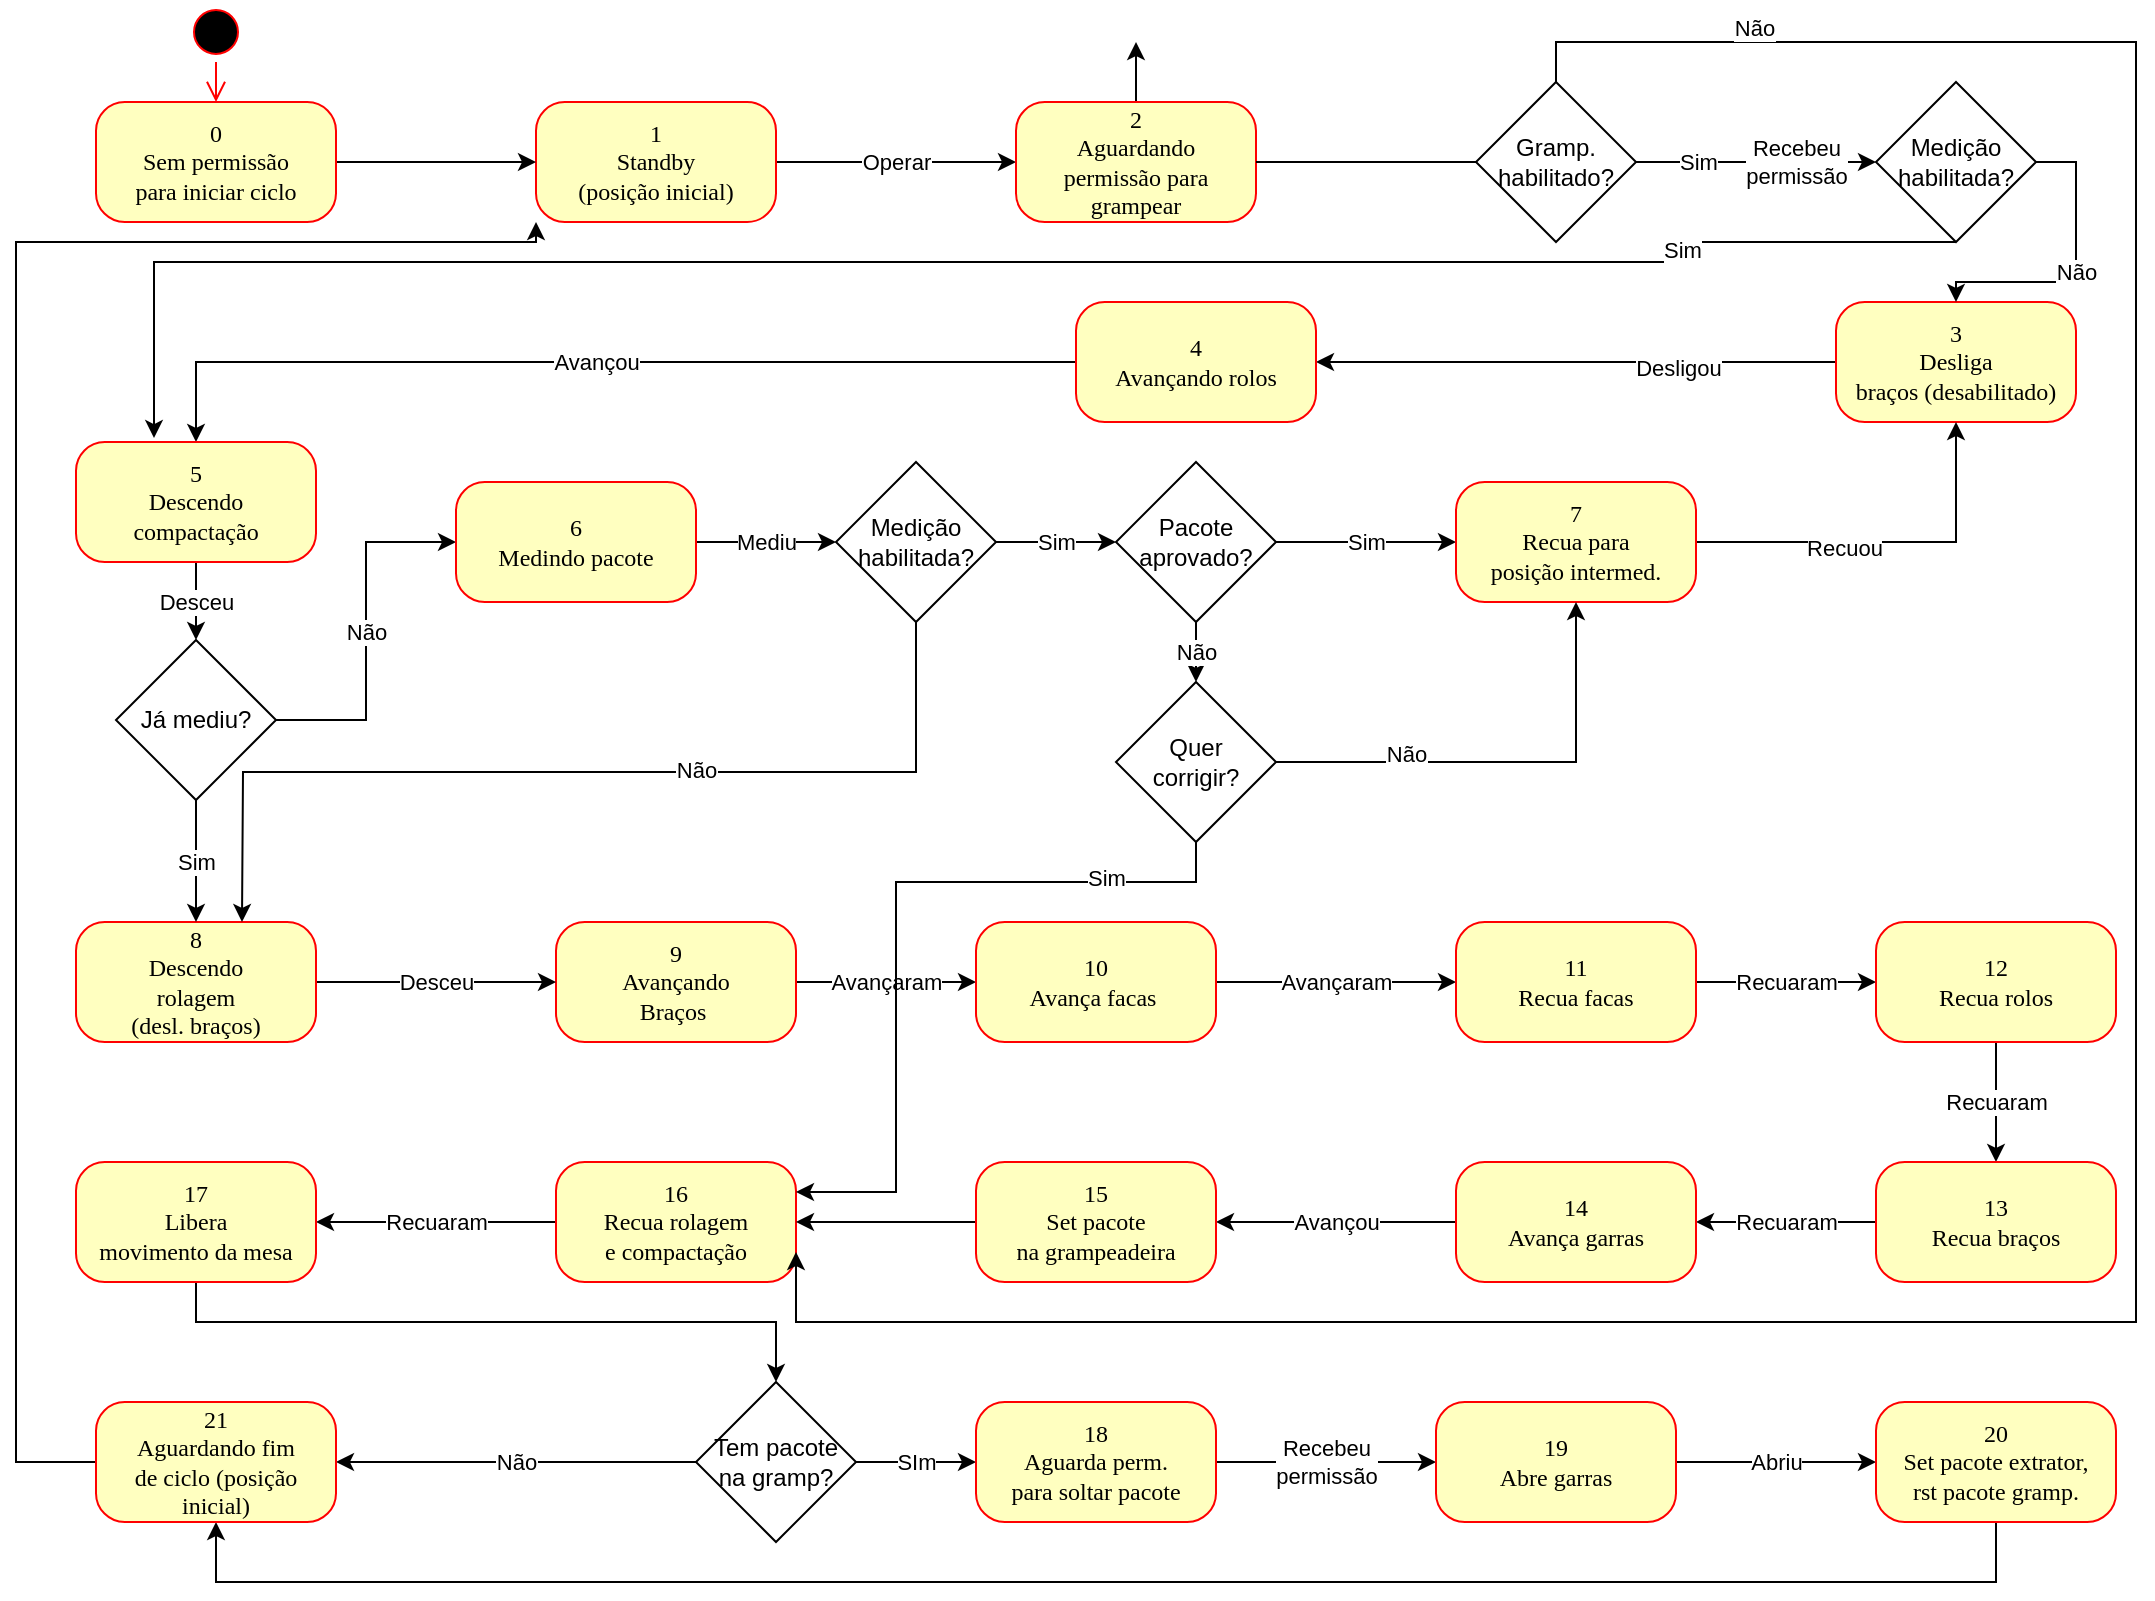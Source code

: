 <mxfile version="20.8.23" type="github"><diagram name="Page-1" id="58cdce13-f638-feb5-8d6f-7d28b1aa9fa0"><mxGraphModel dx="2725" dy="1287" grid="1" gridSize="10" guides="1" tooltips="1" connect="1" arrows="1" fold="1" page="1" pageScale="1" pageWidth="1100" pageHeight="850" background="none" math="0" shadow="0"><root><mxCell id="0"/><mxCell id="1" parent="0"/><mxCell id="8UM9E1ak19_xonm2Z-On-1" value="" style="ellipse;html=1;shape=startState;fillColor=#000000;strokeColor=#ff0000;rounded=1;shadow=0;comic=0;labelBackgroundColor=none;fontFamily=Verdana;fontSize=12;fontColor=#000000;align=center;direction=south;" parent="1" vertex="1"><mxGeometry x="115" y="10" width="30" height="30" as="geometry"/></mxCell><mxCell id="8UM9E1ak19_xonm2Z-On-2" value="Operar" style="edgeStyle=orthogonalEdgeStyle;rounded=0;orthogonalLoop=1;jettySize=auto;html=1;entryX=0;entryY=0.5;entryDx=0;entryDy=0;startArrow=none;" parent="1" source="8UM9E1ak19_xonm2Z-On-33" target="8UM9E1ak19_xonm2Z-On-6" edge="1"><mxGeometry relative="1" as="geometry"><mxPoint x="300" y="91" as="sourcePoint"/><mxPoint x="440" y="91" as="targetPoint"/></mxGeometry></mxCell><mxCell id="8UM9E1ak19_xonm2Z-On-3" style="edgeStyle=orthogonalEdgeStyle;html=1;labelBackgroundColor=none;endArrow=open;endSize=8;strokeColor=#ff0000;fontFamily=Verdana;fontSize=12;align=left;entryX=0.5;entryY=0;entryDx=0;entryDy=0;" parent="1" source="8UM9E1ak19_xonm2Z-On-1" target="8UM9E1ak19_xonm2Z-On-35" edge="1"><mxGeometry relative="1" as="geometry"/></mxCell><mxCell id="8UM9E1ak19_xonm2Z-On-4" value="" style="edgeStyle=orthogonalEdgeStyle;rounded=0;orthogonalLoop=1;jettySize=auto;html=1;startArrow=none;" parent="1" source="GjEV11019qrzK-snYKjA-6" target="8UM9E1ak19_xonm2Z-On-40" edge="1"><mxGeometry relative="1" as="geometry"/></mxCell><mxCell id="GjEV11019qrzK-snYKjA-9" value="Sim" style="edgeLabel;html=1;align=center;verticalAlign=middle;resizable=0;points=[];" parent="8UM9E1ak19_xonm2Z-On-4" vertex="1" connectable="0"><mxGeometry x="-0.161" y="5" relative="1" as="geometry"><mxPoint x="-20" y="5" as="offset"/></mxGeometry></mxCell><mxCell id="GjEV11019qrzK-snYKjA-2" value="" style="edgeStyle=orthogonalEdgeStyle;rounded=0;orthogonalLoop=1;jettySize=auto;html=1;" parent="1" source="8UM9E1ak19_xonm2Z-On-6" edge="1"><mxGeometry relative="1" as="geometry"><mxPoint x="590" y="30" as="targetPoint"/></mxGeometry></mxCell><mxCell id="8UM9E1ak19_xonm2Z-On-6" value="2&lt;br&gt;Aguardando&lt;br&gt;permissão para&lt;br&gt;grampear" style="rounded=1;whiteSpace=wrap;html=1;arcSize=24;fillColor=#ffffc0;strokeColor=#ff0000;shadow=0;comic=0;labelBackgroundColor=none;fontFamily=Verdana;fontSize=12;fontColor=#000000;align=center;" parent="1" vertex="1"><mxGeometry x="530" y="60" width="120" height="60" as="geometry"/></mxCell><mxCell id="8UM9E1ak19_xonm2Z-On-11" value="Avançaram" style="edgeStyle=orthogonalEdgeStyle;rounded=0;orthogonalLoop=1;jettySize=auto;html=1;" parent="1" source="8UM9E1ak19_xonm2Z-On-12" target="8UM9E1ak19_xonm2Z-On-28" edge="1"><mxGeometry relative="1" as="geometry"/></mxCell><mxCell id="8UM9E1ak19_xonm2Z-On-12" value="9&lt;br&gt;Avançando&lt;br&gt;Braços&amp;nbsp;" style="rounded=1;whiteSpace=wrap;html=1;arcSize=24;fillColor=#ffffc0;strokeColor=#ff0000;shadow=0;comic=0;labelBackgroundColor=none;fontFamily=Verdana;fontSize=12;fontColor=#000000;align=center;" parent="1" vertex="1"><mxGeometry x="300" y="470" width="120" height="60" as="geometry"/></mxCell><mxCell id="8UM9E1ak19_xonm2Z-On-15" value="Avançou" style="edgeStyle=orthogonalEdgeStyle;rounded=0;orthogonalLoop=1;jettySize=auto;html=1;startArrow=none;" parent="1" source="8UM9E1ak19_xonm2Z-On-41" target="8UM9E1ak19_xonm2Z-On-26" edge="1"><mxGeometry relative="1" as="geometry"/></mxCell><mxCell id="8UM9E1ak19_xonm2Z-On-16" value="" style="edgeStyle=orthogonalEdgeStyle;rounded=0;orthogonalLoop=1;jettySize=auto;html=1;" parent="1" source="8UM9E1ak19_xonm2Z-On-17" target="8UM9E1ak19_xonm2Z-On-41" edge="1"><mxGeometry relative="1" as="geometry"/></mxCell><mxCell id="8UM9E1ak19_xonm2Z-On-97" value="Desligou" style="edgeLabel;html=1;align=center;verticalAlign=middle;resizable=0;points=[];" parent="8UM9E1ak19_xonm2Z-On-16" vertex="1" connectable="0"><mxGeometry x="-0.393" y="3" relative="1" as="geometry"><mxPoint as="offset"/></mxGeometry></mxCell><mxCell id="8UM9E1ak19_xonm2Z-On-17" value="3&lt;br&gt;Desliga&lt;br&gt;braços (desabilitado)" style="rounded=1;whiteSpace=wrap;html=1;arcSize=24;fillColor=#ffffc0;strokeColor=#ff0000;shadow=0;comic=0;labelBackgroundColor=none;fontFamily=Verdana;fontSize=12;fontColor=#000000;align=center;" parent="1" vertex="1"><mxGeometry x="940" y="160" width="120" height="60" as="geometry"/></mxCell><mxCell id="8UM9E1ak19_xonm2Z-On-18" value="Desceu" style="edgeStyle=orthogonalEdgeStyle;rounded=0;orthogonalLoop=1;jettySize=auto;html=1;" parent="1" source="8UM9E1ak19_xonm2Z-On-19" target="8UM9E1ak19_xonm2Z-On-12" edge="1"><mxGeometry relative="1" as="geometry"/></mxCell><mxCell id="8UM9E1ak19_xonm2Z-On-19" value="8&lt;br&gt;Descendo&lt;br&gt;rolagem&lt;br&gt;(desl. braços)" style="rounded=1;whiteSpace=wrap;html=1;arcSize=24;fillColor=#ffffc0;strokeColor=#ff0000;shadow=0;comic=0;labelBackgroundColor=none;fontFamily=Verdana;fontSize=12;fontColor=#000000;align=center;" parent="1" vertex="1"><mxGeometry x="60" y="470" width="120" height="60" as="geometry"/></mxCell><mxCell id="8UM9E1ak19_xonm2Z-On-25" value="Sim" style="edgeStyle=orthogonalEdgeStyle;rounded=0;orthogonalLoop=1;jettySize=auto;html=1;startArrow=none;" parent="1" source="8UM9E1ak19_xonm2Z-On-84" target="8UM9E1ak19_xonm2Z-On-19" edge="1"><mxGeometry relative="1" as="geometry"/></mxCell><mxCell id="8UM9E1ak19_xonm2Z-On-69" value="Não" style="edgeStyle=orthogonalEdgeStyle;rounded=0;orthogonalLoop=1;jettySize=auto;html=1;exitX=1;exitY=0.5;exitDx=0;exitDy=0;entryX=0;entryY=0.5;entryDx=0;entryDy=0;" parent="1" source="8UM9E1ak19_xonm2Z-On-84" target="8UM9E1ak19_xonm2Z-On-70" edge="1"><mxGeometry relative="1" as="geometry"><mxPoint x="250" y="369" as="targetPoint"/></mxGeometry></mxCell><mxCell id="8UM9E1ak19_xonm2Z-On-86" value="Desceu" style="edgeStyle=orthogonalEdgeStyle;rounded=0;orthogonalLoop=1;jettySize=auto;html=1;" parent="1" source="8UM9E1ak19_xonm2Z-On-26" target="8UM9E1ak19_xonm2Z-On-84" edge="1"><mxGeometry relative="1" as="geometry"/></mxCell><mxCell id="8UM9E1ak19_xonm2Z-On-26" value="5&lt;br&gt;Descendo&lt;br&gt;compactação" style="rounded=1;whiteSpace=wrap;html=1;arcSize=24;fillColor=#ffffc0;strokeColor=#ff0000;shadow=0;comic=0;labelBackgroundColor=none;fontFamily=Verdana;fontSize=12;fontColor=#000000;align=center;" parent="1" vertex="1"><mxGeometry x="60" y="230" width="120" height="60" as="geometry"/></mxCell><mxCell id="8UM9E1ak19_xonm2Z-On-27" value="Avançaram" style="edgeStyle=orthogonalEdgeStyle;rounded=0;orthogonalLoop=1;jettySize=auto;html=1;entryX=0;entryY=0.5;entryDx=0;entryDy=0;" parent="1" source="8UM9E1ak19_xonm2Z-On-28" target="8UM9E1ak19_xonm2Z-On-30" edge="1"><mxGeometry relative="1" as="geometry"><mxPoint x="730" y="500" as="targetPoint"/></mxGeometry></mxCell><mxCell id="8UM9E1ak19_xonm2Z-On-28" value="10&lt;br&gt;Avança facas&amp;nbsp;" style="rounded=1;whiteSpace=wrap;html=1;arcSize=24;fillColor=#ffffc0;strokeColor=#ff0000;shadow=0;comic=0;labelBackgroundColor=none;fontFamily=Verdana;fontSize=12;fontColor=#000000;align=center;" parent="1" vertex="1"><mxGeometry x="510" y="470" width="120" height="60" as="geometry"/></mxCell><mxCell id="8UM9E1ak19_xonm2Z-On-29" value="Recuaram" style="edgeStyle=orthogonalEdgeStyle;rounded=0;orthogonalLoop=1;jettySize=auto;html=1;" parent="1" source="8UM9E1ak19_xonm2Z-On-30" target="8UM9E1ak19_xonm2Z-On-32" edge="1"><mxGeometry relative="1" as="geometry"/></mxCell><mxCell id="8UM9E1ak19_xonm2Z-On-30" value="11&lt;br&gt;Recua facas" style="rounded=1;whiteSpace=wrap;html=1;arcSize=24;fillColor=#ffffc0;strokeColor=#ff0000;shadow=0;comic=0;labelBackgroundColor=none;fontFamily=Verdana;fontSize=12;fontColor=#000000;align=center;" parent="1" vertex="1"><mxGeometry x="750" y="470" width="120" height="60" as="geometry"/></mxCell><mxCell id="8UM9E1ak19_xonm2Z-On-31" value="Recuaram" style="edgeStyle=orthogonalEdgeStyle;rounded=0;orthogonalLoop=1;jettySize=auto;html=1;" parent="1" source="8UM9E1ak19_xonm2Z-On-32" target="8UM9E1ak19_xonm2Z-On-43" edge="1"><mxGeometry relative="1" as="geometry"/></mxCell><mxCell id="8UM9E1ak19_xonm2Z-On-32" value="12&lt;br&gt;Recua rolos" style="rounded=1;whiteSpace=wrap;html=1;arcSize=24;fillColor=#ffffc0;strokeColor=#ff0000;shadow=0;comic=0;labelBackgroundColor=none;fontFamily=Verdana;fontSize=12;fontColor=#000000;align=center;" parent="1" vertex="1"><mxGeometry x="960" y="470" width="120" height="60" as="geometry"/></mxCell><mxCell id="8UM9E1ak19_xonm2Z-On-33" value="1&lt;br&gt;Standby&lt;br&gt;(posição inicial)" style="rounded=1;whiteSpace=wrap;html=1;arcSize=24;fillColor=#ffffc0;strokeColor=#ff0000;shadow=0;comic=0;labelBackgroundColor=none;fontFamily=Verdana;fontSize=12;fontColor=#000000;align=center;" parent="1" vertex="1"><mxGeometry x="290" y="60" width="120" height="60" as="geometry"/></mxCell><mxCell id="8UM9E1ak19_xonm2Z-On-34" value="" style="edgeStyle=orthogonalEdgeStyle;rounded=0;orthogonalLoop=1;jettySize=auto;html=1;" parent="1" source="8UM9E1ak19_xonm2Z-On-35" target="8UM9E1ak19_xonm2Z-On-33" edge="1"><mxGeometry relative="1" as="geometry"/></mxCell><mxCell id="8UM9E1ak19_xonm2Z-On-35" value="0&lt;br&gt;Sem permissão&lt;br&gt;para iniciar ciclo" style="rounded=1;whiteSpace=wrap;html=1;arcSize=24;fillColor=#ffffc0;strokeColor=#ff0000;shadow=0;comic=0;labelBackgroundColor=none;fontFamily=Verdana;fontSize=12;fontColor=#000000;align=center;" parent="1" vertex="1"><mxGeometry x="70" y="60" width="120" height="60" as="geometry"/></mxCell><mxCell id="8UM9E1ak19_xonm2Z-On-39" value="Não" style="edgeStyle=orthogonalEdgeStyle;rounded=0;orthogonalLoop=1;jettySize=auto;html=1;exitX=1;exitY=0.5;exitDx=0;exitDy=0;entryX=0.5;entryY=0;entryDx=0;entryDy=0;" parent="1" source="8UM9E1ak19_xonm2Z-On-40" target="8UM9E1ak19_xonm2Z-On-17" edge="1"><mxGeometry relative="1" as="geometry"/></mxCell><mxCell id="8UM9E1ak19_xonm2Z-On-80" style="edgeStyle=orthogonalEdgeStyle;rounded=0;orthogonalLoop=1;jettySize=auto;html=1;exitX=0.5;exitY=1;exitDx=0;exitDy=0;entryX=0.325;entryY=-0.033;entryDx=0;entryDy=0;entryPerimeter=0;" parent="1" source="8UM9E1ak19_xonm2Z-On-40" target="8UM9E1ak19_xonm2Z-On-26" edge="1"><mxGeometry relative="1" as="geometry"><Array as="points"><mxPoint x="860" y="140"/><mxPoint x="99" y="140"/></Array></mxGeometry></mxCell><mxCell id="8UM9E1ak19_xonm2Z-On-81" value="Sim" style="edgeLabel;html=1;align=center;verticalAlign=middle;resizable=0;points=[];" parent="8UM9E1ak19_xonm2Z-On-80" vertex="1" connectable="0"><mxGeometry x="-0.713" y="3" relative="1" as="geometry"><mxPoint as="offset"/></mxGeometry></mxCell><mxCell id="8UM9E1ak19_xonm2Z-On-40" value="Medição&lt;br&gt;habilitada?" style="rhombus;whiteSpace=wrap;html=1;" parent="1" vertex="1"><mxGeometry x="960" y="50" width="80" height="80" as="geometry"/></mxCell><mxCell id="8UM9E1ak19_xonm2Z-On-41" value="4&lt;br&gt;Avançando rolos" style="rounded=1;whiteSpace=wrap;html=1;arcSize=24;fillColor=#ffffc0;strokeColor=#ff0000;shadow=0;comic=0;labelBackgroundColor=none;fontFamily=Verdana;fontSize=12;fontColor=#000000;align=center;" parent="1" vertex="1"><mxGeometry x="560" y="160" width="120" height="60" as="geometry"/></mxCell><mxCell id="8UM9E1ak19_xonm2Z-On-42" value="Recuaram" style="edgeStyle=orthogonalEdgeStyle;rounded=0;orthogonalLoop=1;jettySize=auto;html=1;entryX=1;entryY=0.5;entryDx=0;entryDy=0;" parent="1" source="8UM9E1ak19_xonm2Z-On-43" target="8UM9E1ak19_xonm2Z-On-45" edge="1"><mxGeometry relative="1" as="geometry"/></mxCell><mxCell id="8UM9E1ak19_xonm2Z-On-43" value="13&lt;br&gt;Recua braços" style="rounded=1;whiteSpace=wrap;html=1;arcSize=24;fillColor=#ffffc0;strokeColor=#ff0000;shadow=0;comic=0;labelBackgroundColor=none;fontFamily=Verdana;fontSize=12;fontColor=#000000;align=center;" parent="1" vertex="1"><mxGeometry x="960" y="590" width="120" height="60" as="geometry"/></mxCell><mxCell id="8UM9E1ak19_xonm2Z-On-44" value="Avançou" style="edgeStyle=orthogonalEdgeStyle;rounded=0;orthogonalLoop=1;jettySize=auto;html=1;" parent="1" source="8UM9E1ak19_xonm2Z-On-45" target="8UM9E1ak19_xonm2Z-On-61" edge="1"><mxGeometry relative="1" as="geometry"/></mxCell><mxCell id="8UM9E1ak19_xonm2Z-On-45" value="14&lt;br&gt;Avança garras" style="rounded=1;whiteSpace=wrap;html=1;arcSize=24;fillColor=#ffffc0;strokeColor=#ff0000;shadow=0;comic=0;labelBackgroundColor=none;fontFamily=Verdana;fontSize=12;fontColor=#000000;align=center;" parent="1" vertex="1"><mxGeometry x="750" y="590" width="120" height="60" as="geometry"/></mxCell><mxCell id="8UM9E1ak19_xonm2Z-On-46" value="Recuaram" style="edgeStyle=orthogonalEdgeStyle;rounded=0;orthogonalLoop=1;jettySize=auto;html=1;" parent="1" source="8UM9E1ak19_xonm2Z-On-47" target="8UM9E1ak19_xonm2Z-On-49" edge="1"><mxGeometry relative="1" as="geometry"/></mxCell><mxCell id="8UM9E1ak19_xonm2Z-On-47" value="16&lt;br&gt;Recua rolagem&lt;br&gt;e compactação" style="rounded=1;whiteSpace=wrap;html=1;arcSize=24;fillColor=#ffffc0;strokeColor=#ff0000;shadow=0;comic=0;labelBackgroundColor=none;fontFamily=Verdana;fontSize=12;fontColor=#000000;align=center;" parent="1" vertex="1"><mxGeometry x="300" y="590" width="120" height="60" as="geometry"/></mxCell><mxCell id="8UM9E1ak19_xonm2Z-On-48" value="" style="edgeStyle=orthogonalEdgeStyle;rounded=0;orthogonalLoop=1;jettySize=auto;html=1;" parent="1" source="8UM9E1ak19_xonm2Z-On-49" target="8UM9E1ak19_xonm2Z-On-64" edge="1"><mxGeometry relative="1" as="geometry"><Array as="points"><mxPoint x="120" y="670"/><mxPoint x="410" y="670"/></Array></mxGeometry></mxCell><mxCell id="8UM9E1ak19_xonm2Z-On-49" value="17&lt;br&gt;Libera&lt;br&gt;movimento da mesa" style="rounded=1;whiteSpace=wrap;html=1;arcSize=24;fillColor=#ffffc0;strokeColor=#ff0000;shadow=0;comic=0;labelBackgroundColor=none;fontFamily=Verdana;fontSize=12;fontColor=#000000;align=center;" parent="1" vertex="1"><mxGeometry x="60" y="590" width="120" height="60" as="geometry"/></mxCell><mxCell id="8UM9E1ak19_xonm2Z-On-50" value="Abriu" style="edgeStyle=orthogonalEdgeStyle;rounded=0;orthogonalLoop=1;jettySize=auto;html=1;exitX=1;exitY=0.5;exitDx=0;exitDy=0;" parent="1" source="8UM9E1ak19_xonm2Z-On-67" target="8UM9E1ak19_xonm2Z-On-52" edge="1"><mxGeometry relative="1" as="geometry"><mxPoint x="900.0" y="740.0" as="sourcePoint"/></mxGeometry></mxCell><mxCell id="Nz5J1cQe8Cxzaa0xoUhl-7" style="edgeStyle=orthogonalEdgeStyle;rounded=0;orthogonalLoop=1;jettySize=auto;html=1;exitX=0.5;exitY=1;exitDx=0;exitDy=0;entryX=0.5;entryY=1;entryDx=0;entryDy=0;" parent="1" source="8UM9E1ak19_xonm2Z-On-52" target="Nz5J1cQe8Cxzaa0xoUhl-1" edge="1"><mxGeometry relative="1" as="geometry"><Array as="points"><mxPoint x="1020" y="800"/><mxPoint x="130" y="800"/></Array></mxGeometry></mxCell><mxCell id="8UM9E1ak19_xonm2Z-On-52" value="20&lt;br&gt;Set pacote extrator,&lt;br&gt;rst pacote gramp." style="rounded=1;whiteSpace=wrap;html=1;arcSize=24;fillColor=#ffffc0;strokeColor=#ff0000;shadow=0;comic=0;labelBackgroundColor=none;fontFamily=Verdana;fontSize=12;fontColor=#000000;align=center;" parent="1" vertex="1"><mxGeometry x="960" y="710" width="120" height="60" as="geometry"/></mxCell><mxCell id="8UM9E1ak19_xonm2Z-On-60" value="" style="edgeStyle=orthogonalEdgeStyle;rounded=0;orthogonalLoop=1;jettySize=auto;html=1;" parent="1" source="8UM9E1ak19_xonm2Z-On-61" target="8UM9E1ak19_xonm2Z-On-47" edge="1"><mxGeometry relative="1" as="geometry"/></mxCell><mxCell id="8UM9E1ak19_xonm2Z-On-61" value="15&lt;br&gt;Set pacote&lt;br&gt;na grampeadeira" style="rounded=1;whiteSpace=wrap;html=1;arcSize=24;fillColor=#ffffc0;strokeColor=#ff0000;shadow=0;comic=0;labelBackgroundColor=none;fontFamily=Verdana;fontSize=12;fontColor=#000000;align=center;" parent="1" vertex="1"><mxGeometry x="510" y="590" width="120" height="60" as="geometry"/></mxCell><mxCell id="8UM9E1ak19_xonm2Z-On-62" value="SIm" style="edgeStyle=orthogonalEdgeStyle;rounded=0;orthogonalLoop=1;jettySize=auto;html=1;" parent="1" source="8UM9E1ak19_xonm2Z-On-64" target="8UM9E1ak19_xonm2Z-On-66" edge="1"><mxGeometry relative="1" as="geometry"/></mxCell><mxCell id="Nz5J1cQe8Cxzaa0xoUhl-6" value="Não" style="edgeStyle=orthogonalEdgeStyle;rounded=0;orthogonalLoop=1;jettySize=auto;html=1;exitX=0;exitY=0.5;exitDx=0;exitDy=0;entryX=1;entryY=0.5;entryDx=0;entryDy=0;" parent="1" source="8UM9E1ak19_xonm2Z-On-64" target="Nz5J1cQe8Cxzaa0xoUhl-1" edge="1"><mxGeometry relative="1" as="geometry"/></mxCell><mxCell id="8UM9E1ak19_xonm2Z-On-64" value="Tem pacote na gramp?" style="rhombus;whiteSpace=wrap;html=1;" parent="1" vertex="1"><mxGeometry x="370" y="700" width="80" height="80" as="geometry"/></mxCell><mxCell id="8UM9E1ak19_xonm2Z-On-65" value="Recebeu&lt;br&gt;permissão" style="edgeStyle=orthogonalEdgeStyle;rounded=0;orthogonalLoop=1;jettySize=auto;html=1;" parent="1" source="8UM9E1ak19_xonm2Z-On-66" target="8UM9E1ak19_xonm2Z-On-67" edge="1"><mxGeometry relative="1" as="geometry"/></mxCell><mxCell id="8UM9E1ak19_xonm2Z-On-66" value="18&lt;br&gt;Aguarda perm.&lt;br&gt;para soltar pacote" style="rounded=1;whiteSpace=wrap;html=1;arcSize=24;fillColor=#ffffc0;strokeColor=#ff0000;shadow=0;comic=0;labelBackgroundColor=none;fontFamily=Verdana;fontSize=12;fontColor=#000000;align=center;" parent="1" vertex="1"><mxGeometry x="510" y="710" width="120" height="60" as="geometry"/></mxCell><mxCell id="8UM9E1ak19_xonm2Z-On-67" value="19&lt;br&gt;Abre garras" style="rounded=1;whiteSpace=wrap;html=1;arcSize=24;fillColor=#ffffc0;strokeColor=#ff0000;shadow=0;comic=0;labelBackgroundColor=none;fontFamily=Verdana;fontSize=12;fontColor=#000000;align=center;" parent="1" vertex="1"><mxGeometry x="740" y="710" width="120" height="60" as="geometry"/></mxCell><mxCell id="8UM9E1ak19_xonm2Z-On-76" value="Mediu" style="edgeStyle=orthogonalEdgeStyle;rounded=0;orthogonalLoop=1;jettySize=auto;html=1;" parent="1" source="8UM9E1ak19_xonm2Z-On-70" target="8UM9E1ak19_xonm2Z-On-75" edge="1"><mxGeometry relative="1" as="geometry"/></mxCell><mxCell id="8UM9E1ak19_xonm2Z-On-70" value="6&lt;br&gt;Medindo pacote" style="rounded=1;whiteSpace=wrap;html=1;arcSize=24;fillColor=#ffffc0;strokeColor=#ff0000;shadow=0;comic=0;labelBackgroundColor=none;fontFamily=Verdana;fontSize=12;fontColor=#000000;align=center;" parent="1" vertex="1"><mxGeometry x="250" y="250" width="120" height="60" as="geometry"/></mxCell><mxCell id="8UM9E1ak19_xonm2Z-On-79" value="Sim" style="edgeStyle=orthogonalEdgeStyle;rounded=0;orthogonalLoop=1;jettySize=auto;html=1;" parent="1" source="8UM9E1ak19_xonm2Z-On-71" target="8UM9E1ak19_xonm2Z-On-78" edge="1"><mxGeometry relative="1" as="geometry"/></mxCell><mxCell id="8UM9E1ak19_xonm2Z-On-92" value="Não" style="edgeStyle=orthogonalEdgeStyle;rounded=0;orthogonalLoop=1;jettySize=auto;html=1;" parent="1" source="8UM9E1ak19_xonm2Z-On-71" target="8UM9E1ak19_xonm2Z-On-89" edge="1"><mxGeometry relative="1" as="geometry"/></mxCell><mxCell id="8UM9E1ak19_xonm2Z-On-71" value="Pacote&lt;br&gt;aprovado?" style="rhombus;whiteSpace=wrap;html=1;" parent="1" vertex="1"><mxGeometry x="580" y="240" width="80" height="80" as="geometry"/></mxCell><mxCell id="8UM9E1ak19_xonm2Z-On-77" value="Sim" style="edgeStyle=orthogonalEdgeStyle;rounded=0;orthogonalLoop=1;jettySize=auto;html=1;" parent="1" source="8UM9E1ak19_xonm2Z-On-75" target="8UM9E1ak19_xonm2Z-On-71" edge="1"><mxGeometry relative="1" as="geometry"/></mxCell><mxCell id="8UM9E1ak19_xonm2Z-On-87" style="edgeStyle=orthogonalEdgeStyle;rounded=0;orthogonalLoop=1;jettySize=auto;html=1;exitX=0.5;exitY=1;exitDx=0;exitDy=0;" parent="1" source="8UM9E1ak19_xonm2Z-On-75" edge="1"><mxGeometry relative="1" as="geometry"><mxPoint x="143" y="470" as="targetPoint"/></mxGeometry></mxCell><mxCell id="8UM9E1ak19_xonm2Z-On-88" value="Não" style="edgeLabel;html=1;align=center;verticalAlign=middle;resizable=0;points=[];" parent="8UM9E1ak19_xonm2Z-On-87" vertex="1" connectable="0"><mxGeometry x="-0.233" y="-1" relative="1" as="geometry"><mxPoint x="1" as="offset"/></mxGeometry></mxCell><mxCell id="8UM9E1ak19_xonm2Z-On-75" value="Medição&lt;br&gt;habilitada?" style="rhombus;whiteSpace=wrap;html=1;" parent="1" vertex="1"><mxGeometry x="440" y="240" width="80" height="80" as="geometry"/></mxCell><mxCell id="8UM9E1ak19_xonm2Z-On-82" style="edgeStyle=orthogonalEdgeStyle;rounded=0;orthogonalLoop=1;jettySize=auto;html=1;exitX=1;exitY=0.5;exitDx=0;exitDy=0;entryX=0.5;entryY=1;entryDx=0;entryDy=0;" parent="1" source="8UM9E1ak19_xonm2Z-On-78" target="8UM9E1ak19_xonm2Z-On-17" edge="1"><mxGeometry relative="1" as="geometry"/></mxCell><mxCell id="8UM9E1ak19_xonm2Z-On-83" value="Recuou" style="edgeLabel;html=1;align=center;verticalAlign=middle;resizable=0;points=[];" parent="8UM9E1ak19_xonm2Z-On-82" vertex="1" connectable="0"><mxGeometry x="-0.22" y="-3" relative="1" as="geometry"><mxPoint as="offset"/></mxGeometry></mxCell><mxCell id="8UM9E1ak19_xonm2Z-On-78" value="7&lt;br&gt;Recua para&lt;br&gt;posição intermed." style="rounded=1;whiteSpace=wrap;html=1;arcSize=24;fillColor=#ffffc0;strokeColor=#ff0000;shadow=0;comic=0;labelBackgroundColor=none;fontFamily=Verdana;fontSize=12;fontColor=#000000;align=center;" parent="1" vertex="1"><mxGeometry x="750" y="250" width="120" height="60" as="geometry"/></mxCell><mxCell id="8UM9E1ak19_xonm2Z-On-84" value="Já mediu?" style="rhombus;whiteSpace=wrap;html=1;" parent="1" vertex="1"><mxGeometry x="80" y="329" width="80" height="80" as="geometry"/></mxCell><mxCell id="8UM9E1ak19_xonm2Z-On-93" style="edgeStyle=orthogonalEdgeStyle;rounded=0;orthogonalLoop=1;jettySize=auto;html=1;exitX=1;exitY=0.5;exitDx=0;exitDy=0;entryX=0.5;entryY=1;entryDx=0;entryDy=0;" parent="1" source="8UM9E1ak19_xonm2Z-On-89" target="8UM9E1ak19_xonm2Z-On-78" edge="1"><mxGeometry relative="1" as="geometry"/></mxCell><mxCell id="8UM9E1ak19_xonm2Z-On-94" value="Não" style="edgeLabel;html=1;align=center;verticalAlign=middle;resizable=0;points=[];" parent="8UM9E1ak19_xonm2Z-On-93" vertex="1" connectable="0"><mxGeometry x="-0.435" y="4" relative="1" as="geometry"><mxPoint as="offset"/></mxGeometry></mxCell><mxCell id="8UM9E1ak19_xonm2Z-On-95" style="edgeStyle=orthogonalEdgeStyle;rounded=0;orthogonalLoop=1;jettySize=auto;html=1;exitX=0.5;exitY=1;exitDx=0;exitDy=0;entryX=1;entryY=0.25;entryDx=0;entryDy=0;" parent="1" source="8UM9E1ak19_xonm2Z-On-89" target="8UM9E1ak19_xonm2Z-On-47" edge="1"><mxGeometry relative="1" as="geometry"><Array as="points"><mxPoint x="620" y="450"/><mxPoint x="470" y="450"/><mxPoint x="470" y="605"/></Array></mxGeometry></mxCell><mxCell id="8UM9E1ak19_xonm2Z-On-96" value="Sim" style="edgeLabel;html=1;align=center;verticalAlign=middle;resizable=0;points=[];" parent="8UM9E1ak19_xonm2Z-On-95" vertex="1" connectable="0"><mxGeometry x="-0.653" y="-2" relative="1" as="geometry"><mxPoint as="offset"/></mxGeometry></mxCell><mxCell id="8UM9E1ak19_xonm2Z-On-89" value="Quer&lt;br&gt;corrigir?" style="rhombus;whiteSpace=wrap;html=1;" parent="1" vertex="1"><mxGeometry x="580" y="350" width="80" height="80" as="geometry"/></mxCell><mxCell id="Nz5J1cQe8Cxzaa0xoUhl-8" style="edgeStyle=orthogonalEdgeStyle;rounded=0;orthogonalLoop=1;jettySize=auto;html=1;exitX=0;exitY=0.5;exitDx=0;exitDy=0;entryX=0;entryY=1;entryDx=0;entryDy=0;" parent="1" source="Nz5J1cQe8Cxzaa0xoUhl-1" target="8UM9E1ak19_xonm2Z-On-33" edge="1"><mxGeometry relative="1" as="geometry"><Array as="points"><mxPoint x="30" y="740"/><mxPoint x="30" y="130"/><mxPoint x="290" y="130"/></Array></mxGeometry></mxCell><mxCell id="Nz5J1cQe8Cxzaa0xoUhl-1" value="21&lt;br&gt;Aguardando fim&lt;br&gt;de ciclo (posição inicial)" style="rounded=1;whiteSpace=wrap;html=1;arcSize=24;fillColor=#ffffc0;strokeColor=#ff0000;shadow=0;comic=0;labelBackgroundColor=none;fontFamily=Verdana;fontSize=12;fontColor=#000000;align=center;" parent="1" vertex="1"><mxGeometry x="70" y="710" width="120" height="60" as="geometry"/></mxCell><mxCell id="GjEV11019qrzK-snYKjA-10" style="edgeStyle=orthogonalEdgeStyle;rounded=0;orthogonalLoop=1;jettySize=auto;html=1;exitX=0.5;exitY=0;exitDx=0;exitDy=0;entryX=1;entryY=0.75;entryDx=0;entryDy=0;" parent="1" source="GjEV11019qrzK-snYKjA-6" target="8UM9E1ak19_xonm2Z-On-47" edge="1"><mxGeometry relative="1" as="geometry"><mxPoint x="1100" y="660" as="targetPoint"/><Array as="points"><mxPoint x="800" y="30"/><mxPoint x="1090" y="30"/><mxPoint x="1090" y="670"/><mxPoint x="420" y="670"/></Array></mxGeometry></mxCell><mxCell id="GjEV11019qrzK-snYKjA-11" value="Não" style="edgeLabel;html=1;align=center;verticalAlign=middle;resizable=0;points=[];" parent="GjEV11019qrzK-snYKjA-10" vertex="1" connectable="0"><mxGeometry x="-0.856" y="7" relative="1" as="geometry"><mxPoint as="offset"/></mxGeometry></mxCell><mxCell id="GjEV11019qrzK-snYKjA-6" value="Gramp.&lt;br&gt;habilitado?" style="rhombus;whiteSpace=wrap;html=1;" parent="1" vertex="1"><mxGeometry x="760" y="50" width="80" height="80" as="geometry"/></mxCell><mxCell id="GjEV11019qrzK-snYKjA-7" value="" style="edgeStyle=orthogonalEdgeStyle;rounded=0;orthogonalLoop=1;jettySize=auto;html=1;endArrow=none;" parent="1" source="8UM9E1ak19_xonm2Z-On-6" target="GjEV11019qrzK-snYKjA-6" edge="1"><mxGeometry relative="1" as="geometry"><mxPoint x="650" y="90" as="sourcePoint"/><mxPoint x="960" y="90" as="targetPoint"/></mxGeometry></mxCell><mxCell id="GjEV11019qrzK-snYKjA-8" value="Recebeu&lt;br&gt;permissão" style="edgeLabel;html=1;align=center;verticalAlign=middle;resizable=0;points=[];" parent="GjEV11019qrzK-snYKjA-7" vertex="1" connectable="0"><mxGeometry x="-0.26" y="2" relative="1" as="geometry"><mxPoint x="229" y="2" as="offset"/></mxGeometry></mxCell></root></mxGraphModel></diagram></mxfile>